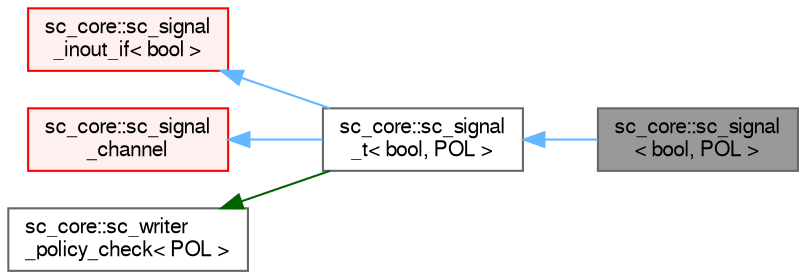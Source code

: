 digraph "sc_core::sc_signal&lt; bool, POL &gt;"
{
 // LATEX_PDF_SIZE
  bgcolor="transparent";
  edge [fontname=FreeSans,fontsize=10,labelfontname=FreeSans,labelfontsize=10];
  node [fontname=FreeSans,fontsize=10,shape=box,height=0.2,width=0.4];
  rankdir="LR";
  Node1 [id="Node000001",label="sc_core::sc_signal\l\< bool, POL \>",height=0.2,width=0.4,color="gray40", fillcolor="grey60", style="filled", fontcolor="black",tooltip=" "];
  Node2 -> Node1 [id="edge1_Node000001_Node000002",dir="back",color="steelblue1",style="solid",tooltip=" "];
  Node2 [id="Node000002",label="sc_core::sc_signal\l_t\< bool, POL \>",height=0.2,width=0.4,color="gray40", fillcolor="white", style="filled",URL="$a01409.html",tooltip=" "];
  Node3 -> Node2 [id="edge2_Node000002_Node000003",dir="back",color="steelblue1",style="solid",tooltip=" "];
  Node3 [id="Node000003",label="sc_core::sc_signal\l_inout_if\< bool \>",height=0.2,width=0.4,color="red", fillcolor="#FFF0F0", style="filled",URL="$a01441.html",tooltip=" "];
  Node7 -> Node2 [id="edge3_Node000002_Node000007",dir="back",color="steelblue1",style="solid",tooltip=" "];
  Node7 [id="Node000007",label="sc_core::sc_signal\l_channel",height=0.2,width=0.4,color="red", fillcolor="#FFF0F0", style="filled",URL="$a01405.html",tooltip=" "];
  Node10 -> Node2 [id="edge4_Node000002_Node000010",dir="back",color="darkgreen",style="solid",tooltip=" "];
  Node10 [id="Node000010",label="sc_core::sc_writer\l_policy_check\< POL \>",height=0.2,width=0.4,color="gray40", fillcolor="white", style="filled",URL="$a01525.html",tooltip=" "];
}
